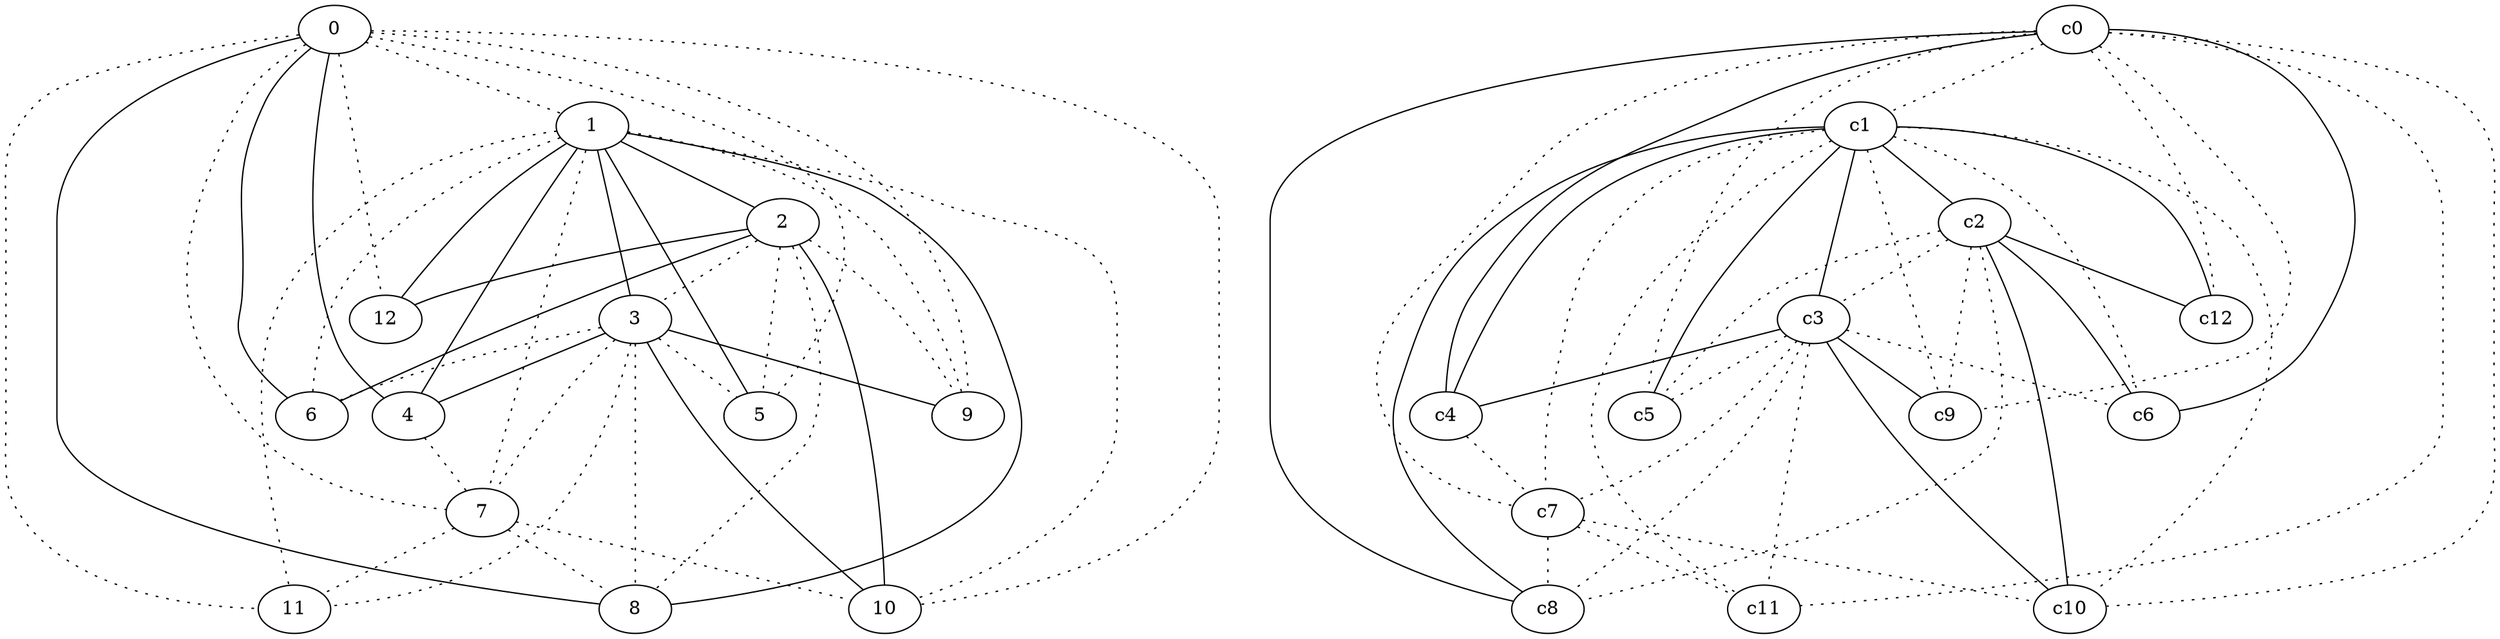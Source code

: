 graph {
a0[label=0];
a1[label=1];
a2[label=2];
a3[label=3];
a4[label=4];
a5[label=5];
a6[label=6];
a7[label=7];
a8[label=8];
a9[label=9];
a10[label=10];
a11[label=11];
a12[label=12];
a0 -- a1 [style=dotted];
a0 -- a4;
a0 -- a5 [style=dotted];
a0 -- a6;
a0 -- a7 [style=dotted];
a0 -- a8;
a0 -- a9 [style=dotted];
a0 -- a10 [style=dotted];
a0 -- a11 [style=dotted];
a0 -- a12 [style=dotted];
a1 -- a2;
a1 -- a3;
a1 -- a4;
a1 -- a5;
a1 -- a6 [style=dotted];
a1 -- a7 [style=dotted];
a1 -- a8;
a1 -- a9 [style=dotted];
a1 -- a10 [style=dotted];
a1 -- a11 [style=dotted];
a1 -- a12;
a2 -- a3 [style=dotted];
a2 -- a5 [style=dotted];
a2 -- a6;
a2 -- a8 [style=dotted];
a2 -- a9 [style=dotted];
a2 -- a10;
a2 -- a12;
a3 -- a4;
a3 -- a5 [style=dotted];
a3 -- a6 [style=dotted];
a3 -- a7 [style=dotted];
a3 -- a8 [style=dotted];
a3 -- a9;
a3 -- a10;
a3 -- a11 [style=dotted];
a4 -- a7 [style=dotted];
a7 -- a8 [style=dotted];
a7 -- a10 [style=dotted];
a7 -- a11 [style=dotted];
c0 -- c1 [style=dotted];
c0 -- c4;
c0 -- c5 [style=dotted];
c0 -- c6;
c0 -- c7 [style=dotted];
c0 -- c8;
c0 -- c9 [style=dotted];
c0 -- c10 [style=dotted];
c0 -- c11 [style=dotted];
c0 -- c12 [style=dotted];
c1 -- c2;
c1 -- c3;
c1 -- c4;
c1 -- c5;
c1 -- c6 [style=dotted];
c1 -- c7 [style=dotted];
c1 -- c8;
c1 -- c9 [style=dotted];
c1 -- c10 [style=dotted];
c1 -- c11 [style=dotted];
c1 -- c12;
c2 -- c3 [style=dotted];
c2 -- c5 [style=dotted];
c2 -- c6;
c2 -- c8 [style=dotted];
c2 -- c9 [style=dotted];
c2 -- c10;
c2 -- c12;
c3 -- c4;
c3 -- c5 [style=dotted];
c3 -- c6 [style=dotted];
c3 -- c7 [style=dotted];
c3 -- c8 [style=dotted];
c3 -- c9;
c3 -- c10;
c3 -- c11 [style=dotted];
c4 -- c7 [style=dotted];
c7 -- c8 [style=dotted];
c7 -- c10 [style=dotted];
c7 -- c11 [style=dotted];
}
